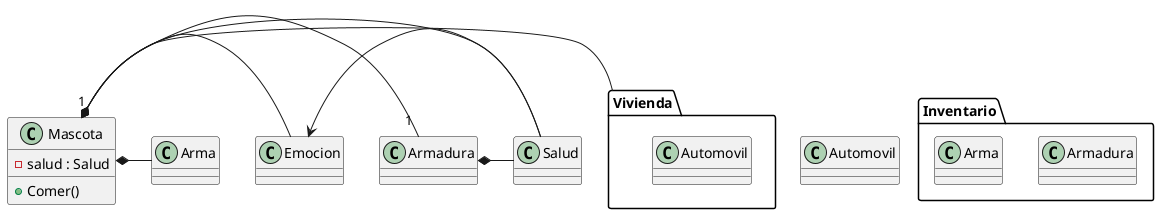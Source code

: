 @startuml mascota
package Inventario{
    class Armadura
    class Arma
}
package Vivienda{
    class Automovil

}

class Mascota {
- salud : Salud
+Comer()
}
class Salud
class Armadura
class Automovil
class Emocion
class Salud
class Arma



Mascota "1" o- "1 " Armadura
Mascota *- Vivienda  
Mascota *- Salud
Mascota *- Emocion
Mascota *- Arma
Armadura *- Salud
Emocion <- Salud



@enduml